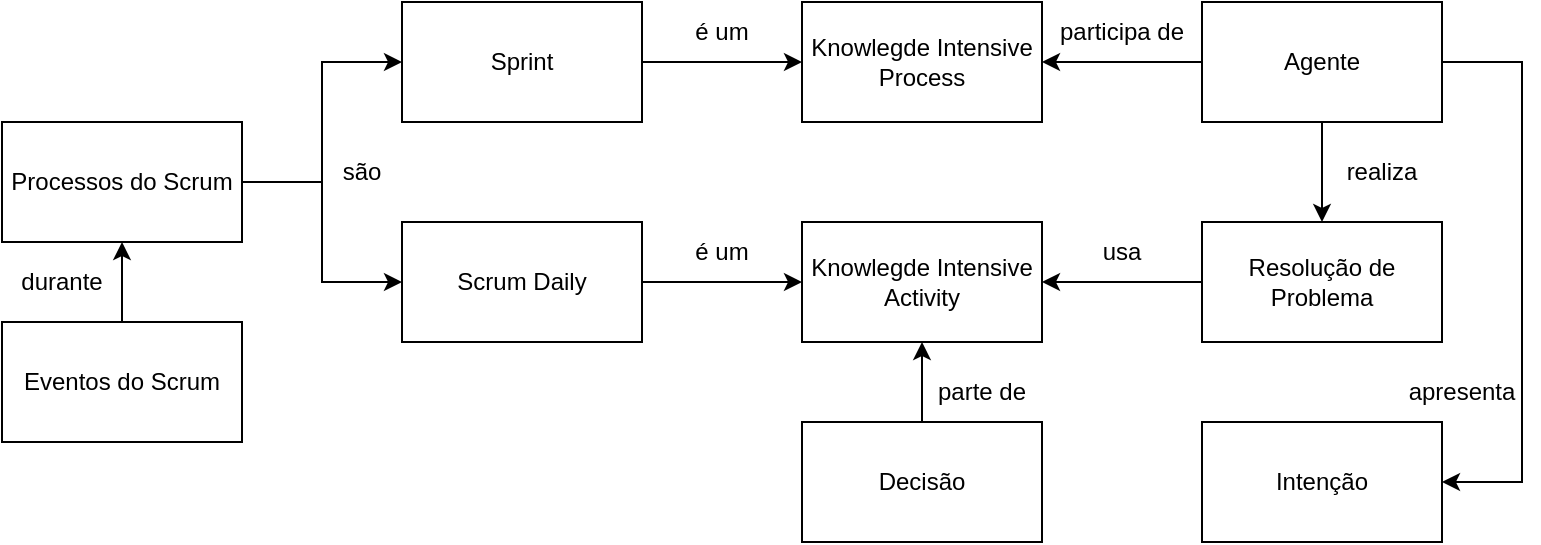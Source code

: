 <mxfile version="20.2.3" type="device"><diagram id="K6ppePqq7YSEXVfvjs-w" name="Page-1"><mxGraphModel dx="1421" dy="862" grid="1" gridSize="10" guides="1" tooltips="1" connect="1" arrows="1" fold="1" page="1" pageScale="1" pageWidth="850" pageHeight="1100" math="0" shadow="0"><root><mxCell id="0"/><mxCell id="1" parent="0"/><mxCell id="Qylv6tSqyCAbpkr8iuWz-1" value="Knowlegde Intensive Process" style="rounded=0;whiteSpace=wrap;html=1;" vertex="1" parent="1"><mxGeometry x="580" y="370" width="120" height="60" as="geometry"/></mxCell><mxCell id="Qylv6tSqyCAbpkr8iuWz-2" value="Knowlegde Intensive Activity" style="rounded=0;whiteSpace=wrap;html=1;" vertex="1" parent="1"><mxGeometry x="580" y="480" width="120" height="60" as="geometry"/></mxCell><mxCell id="Qylv6tSqyCAbpkr8iuWz-3" value="Scrum Daily" style="rounded=0;whiteSpace=wrap;html=1;" vertex="1" parent="1"><mxGeometry x="380" y="480" width="120" height="60" as="geometry"/></mxCell><mxCell id="Qylv6tSqyCAbpkr8iuWz-4" value="" style="endArrow=classic;html=1;rounded=0;exitX=1;exitY=0.5;exitDx=0;exitDy=0;entryX=0;entryY=0.5;entryDx=0;entryDy=0;" edge="1" parent="1" source="Qylv6tSqyCAbpkr8iuWz-3" target="Qylv6tSqyCAbpkr8iuWz-2"><mxGeometry width="50" height="50" relative="1" as="geometry"><mxPoint x="400" y="460" as="sourcePoint"/><mxPoint x="450" y="410" as="targetPoint"/></mxGeometry></mxCell><mxCell id="Qylv6tSqyCAbpkr8iuWz-5" value="Sprint" style="rounded=0;whiteSpace=wrap;html=1;" vertex="1" parent="1"><mxGeometry x="380" y="370" width="120" height="60" as="geometry"/></mxCell><mxCell id="Qylv6tSqyCAbpkr8iuWz-6" value="" style="endArrow=classic;html=1;rounded=0;entryX=0;entryY=0.5;entryDx=0;entryDy=0;exitX=1;exitY=0.5;exitDx=0;exitDy=0;" edge="1" parent="1" source="Qylv6tSqyCAbpkr8iuWz-5" target="Qylv6tSqyCAbpkr8iuWz-1"><mxGeometry width="50" height="50" relative="1" as="geometry"><mxPoint x="400" y="460" as="sourcePoint"/><mxPoint x="450" y="410" as="targetPoint"/></mxGeometry></mxCell><mxCell id="Qylv6tSqyCAbpkr8iuWz-7" value="Agente" style="rounded=0;whiteSpace=wrap;html=1;" vertex="1" parent="1"><mxGeometry x="780" y="370" width="120" height="60" as="geometry"/></mxCell><mxCell id="Qylv6tSqyCAbpkr8iuWz-8" value="Resolução de Problema" style="rounded=0;whiteSpace=wrap;html=1;" vertex="1" parent="1"><mxGeometry x="780" y="480" width="120" height="60" as="geometry"/></mxCell><mxCell id="Qylv6tSqyCAbpkr8iuWz-9" value="Intenção" style="rounded=0;whiteSpace=wrap;html=1;" vertex="1" parent="1"><mxGeometry x="780" y="580" width="120" height="60" as="geometry"/></mxCell><mxCell id="Qylv6tSqyCAbpkr8iuWz-11" value="participa de" style="text;html=1;strokeColor=none;fillColor=none;align=center;verticalAlign=middle;whiteSpace=wrap;rounded=0;" vertex="1" parent="1"><mxGeometry x="700" y="370" width="80" height="30" as="geometry"/></mxCell><mxCell id="Qylv6tSqyCAbpkr8iuWz-13" value="realiza" style="text;html=1;strokeColor=none;fillColor=none;align=center;verticalAlign=middle;whiteSpace=wrap;rounded=0;" vertex="1" parent="1"><mxGeometry x="840" y="440" width="60" height="30" as="geometry"/></mxCell><mxCell id="Qylv6tSqyCAbpkr8iuWz-14" value="" style="endArrow=classic;html=1;rounded=0;exitX=0;exitY=0.5;exitDx=0;exitDy=0;entryX=1;entryY=0.5;entryDx=0;entryDy=0;" edge="1" parent="1" source="Qylv6tSqyCAbpkr8iuWz-8" target="Qylv6tSqyCAbpkr8iuWz-2"><mxGeometry width="50" height="50" relative="1" as="geometry"><mxPoint x="570" y="450" as="sourcePoint"/><mxPoint x="620" y="400" as="targetPoint"/></mxGeometry></mxCell><mxCell id="Qylv6tSqyCAbpkr8iuWz-15" value="usa" style="text;html=1;strokeColor=none;fillColor=none;align=center;verticalAlign=middle;whiteSpace=wrap;rounded=0;" vertex="1" parent="1"><mxGeometry x="710" y="480" width="60" height="30" as="geometry"/></mxCell><mxCell id="Qylv6tSqyCAbpkr8iuWz-16" value="" style="endArrow=classic;html=1;rounded=0;entryX=1;entryY=0.5;entryDx=0;entryDy=0;exitX=1;exitY=0.5;exitDx=0;exitDy=0;" edge="1" parent="1" source="Qylv6tSqyCAbpkr8iuWz-7" target="Qylv6tSqyCAbpkr8iuWz-9"><mxGeometry width="50" height="50" relative="1" as="geometry"><mxPoint x="570" y="450" as="sourcePoint"/><mxPoint x="620" y="400" as="targetPoint"/><Array as="points"><mxPoint x="940" y="400"/><mxPoint x="940" y="610"/></Array></mxGeometry></mxCell><mxCell id="Qylv6tSqyCAbpkr8iuWz-17" value="apresenta" style="text;html=1;strokeColor=none;fillColor=none;align=center;verticalAlign=middle;whiteSpace=wrap;rounded=0;" vertex="1" parent="1"><mxGeometry x="880" y="550" width="60" height="30" as="geometry"/></mxCell><mxCell id="Qylv6tSqyCAbpkr8iuWz-18" value="Decisão" style="rounded=0;whiteSpace=wrap;html=1;" vertex="1" parent="1"><mxGeometry x="580" y="580" width="120" height="60" as="geometry"/></mxCell><mxCell id="Qylv6tSqyCAbpkr8iuWz-19" value="" style="endArrow=classic;html=1;rounded=0;exitX=0.5;exitY=0;exitDx=0;exitDy=0;entryX=0.5;entryY=1;entryDx=0;entryDy=0;" edge="1" parent="1" source="Qylv6tSqyCAbpkr8iuWz-18" target="Qylv6tSqyCAbpkr8iuWz-2"><mxGeometry width="50" height="50" relative="1" as="geometry"><mxPoint x="570" y="450" as="sourcePoint"/><mxPoint x="620" y="400" as="targetPoint"/></mxGeometry></mxCell><mxCell id="Qylv6tSqyCAbpkr8iuWz-20" value="parte de" style="text;html=1;strokeColor=none;fillColor=none;align=center;verticalAlign=middle;whiteSpace=wrap;rounded=0;" vertex="1" parent="1"><mxGeometry x="640" y="550" width="60" height="30" as="geometry"/></mxCell><mxCell id="Qylv6tSqyCAbpkr8iuWz-22" value="é um" style="text;html=1;strokeColor=none;fillColor=none;align=center;verticalAlign=middle;whiteSpace=wrap;rounded=0;" vertex="1" parent="1"><mxGeometry x="510" y="480" width="60" height="30" as="geometry"/></mxCell><mxCell id="Qylv6tSqyCAbpkr8iuWz-23" value="é um" style="text;html=1;strokeColor=none;fillColor=none;align=center;verticalAlign=middle;whiteSpace=wrap;rounded=0;" vertex="1" parent="1"><mxGeometry x="510" y="370" width="60" height="30" as="geometry"/></mxCell><mxCell id="Qylv6tSqyCAbpkr8iuWz-24" value="Processos do Scrum" style="rounded=0;whiteSpace=wrap;html=1;" vertex="1" parent="1"><mxGeometry x="180" y="430" width="120" height="60" as="geometry"/></mxCell><mxCell id="Qylv6tSqyCAbpkr8iuWz-25" value="Eventos do Scrum" style="rounded=0;whiteSpace=wrap;html=1;" vertex="1" parent="1"><mxGeometry x="180" y="530" width="120" height="60" as="geometry"/></mxCell><mxCell id="Qylv6tSqyCAbpkr8iuWz-26" value="" style="endArrow=classic;html=1;rounded=0;exitX=0.5;exitY=0;exitDx=0;exitDy=0;" edge="1" parent="1" source="Qylv6tSqyCAbpkr8iuWz-25"><mxGeometry width="50" height="50" relative="1" as="geometry"><mxPoint x="240" y="530" as="sourcePoint"/><mxPoint x="240" y="490" as="targetPoint"/></mxGeometry></mxCell><mxCell id="Qylv6tSqyCAbpkr8iuWz-27" value="durante" style="text;html=1;strokeColor=none;fillColor=none;align=center;verticalAlign=middle;whiteSpace=wrap;rounded=0;" vertex="1" parent="1"><mxGeometry x="180" y="495" width="60" height="30" as="geometry"/></mxCell><mxCell id="Qylv6tSqyCAbpkr8iuWz-28" value="" style="endArrow=classic;html=1;rounded=0;exitX=1;exitY=0.5;exitDx=0;exitDy=0;entryX=0;entryY=0.5;entryDx=0;entryDy=0;" edge="1" parent="1" source="Qylv6tSqyCAbpkr8iuWz-24" target="Qylv6tSqyCAbpkr8iuWz-5"><mxGeometry width="50" height="50" relative="1" as="geometry"><mxPoint x="440" y="450" as="sourcePoint"/><mxPoint x="490" y="400" as="targetPoint"/><Array as="points"><mxPoint x="340" y="460"/><mxPoint x="340" y="400"/></Array></mxGeometry></mxCell><mxCell id="Qylv6tSqyCAbpkr8iuWz-29" value="" style="endArrow=classic;html=1;rounded=0;exitX=1;exitY=0.5;exitDx=0;exitDy=0;entryX=0;entryY=0.5;entryDx=0;entryDy=0;" edge="1" parent="1" source="Qylv6tSqyCAbpkr8iuWz-24" target="Qylv6tSqyCAbpkr8iuWz-3"><mxGeometry width="50" height="50" relative="1" as="geometry"><mxPoint x="440" y="450" as="sourcePoint"/><mxPoint x="490" y="400" as="targetPoint"/><Array as="points"><mxPoint x="340" y="460"/><mxPoint x="340" y="510"/></Array></mxGeometry></mxCell><mxCell id="Qylv6tSqyCAbpkr8iuWz-30" value="são" style="text;html=1;strokeColor=none;fillColor=none;align=center;verticalAlign=middle;whiteSpace=wrap;rounded=0;" vertex="1" parent="1"><mxGeometry x="330" y="440" width="60" height="30" as="geometry"/></mxCell><mxCell id="Qylv6tSqyCAbpkr8iuWz-31" value="" style="endArrow=classic;html=1;rounded=0;exitX=0;exitY=0.5;exitDx=0;exitDy=0;entryX=1;entryY=0.5;entryDx=0;entryDy=0;" edge="1" parent="1" source="Qylv6tSqyCAbpkr8iuWz-7" target="Qylv6tSqyCAbpkr8iuWz-1"><mxGeometry width="50" height="50" relative="1" as="geometry"><mxPoint x="450" y="460" as="sourcePoint"/><mxPoint x="500" y="410" as="targetPoint"/></mxGeometry></mxCell><mxCell id="Qylv6tSqyCAbpkr8iuWz-32" value="" style="endArrow=classic;html=1;rounded=0;entryX=0.5;entryY=0;entryDx=0;entryDy=0;exitX=0.5;exitY=1;exitDx=0;exitDy=0;" edge="1" parent="1" source="Qylv6tSqyCAbpkr8iuWz-7" target="Qylv6tSqyCAbpkr8iuWz-8"><mxGeometry width="50" height="50" relative="1" as="geometry"><mxPoint x="450" y="460" as="sourcePoint"/><mxPoint x="500" y="410" as="targetPoint"/></mxGeometry></mxCell></root></mxGraphModel></diagram></mxfile>